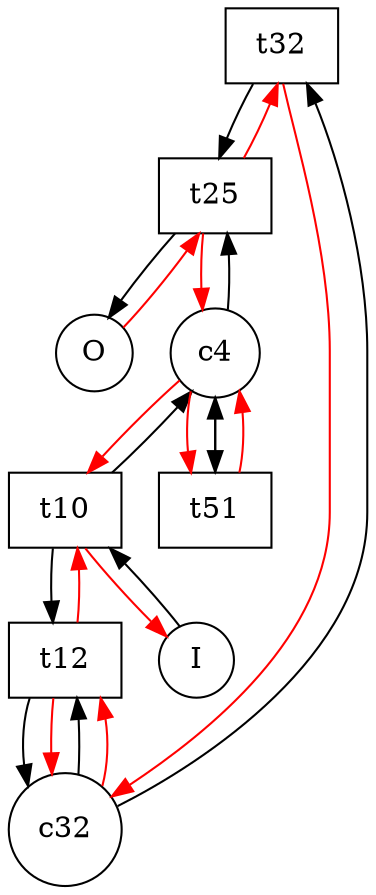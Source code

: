 digraph {
	// FREIGHT_IN_TRANSIT

	// Elements
	t32 [shape=box];
	t25 [shape=box];
	t10 [shape=box];
	t12 [shape=box];
	t51 [shape=box];
	c32 [shape=circle];
	c29 [shape=circle][label=O];
	c4 [shape=circle];
	c3 [shape=circle][label=I];

	// Arrows
	c3->t10;
	t10->c4;
	t10->t12;
	t10->c3[color=red];
	t12->c32;
	t12->t10[color=red];
	t12->c32[color=red];
	c32->t12;
	c32->t32;
	c32->t12[color=red];
	t32->t25;
	t32->c32[color=red];
	t25->c29;
	t25->c4[color=red];
	t25->t32[color=red];
	c29->t25[color=red];
	c4->t51;
	c4->t25;
	c4->t10[color=red];
	c4->t51[color=red];
	t51->c4;
	t51->c4[color=red];
}